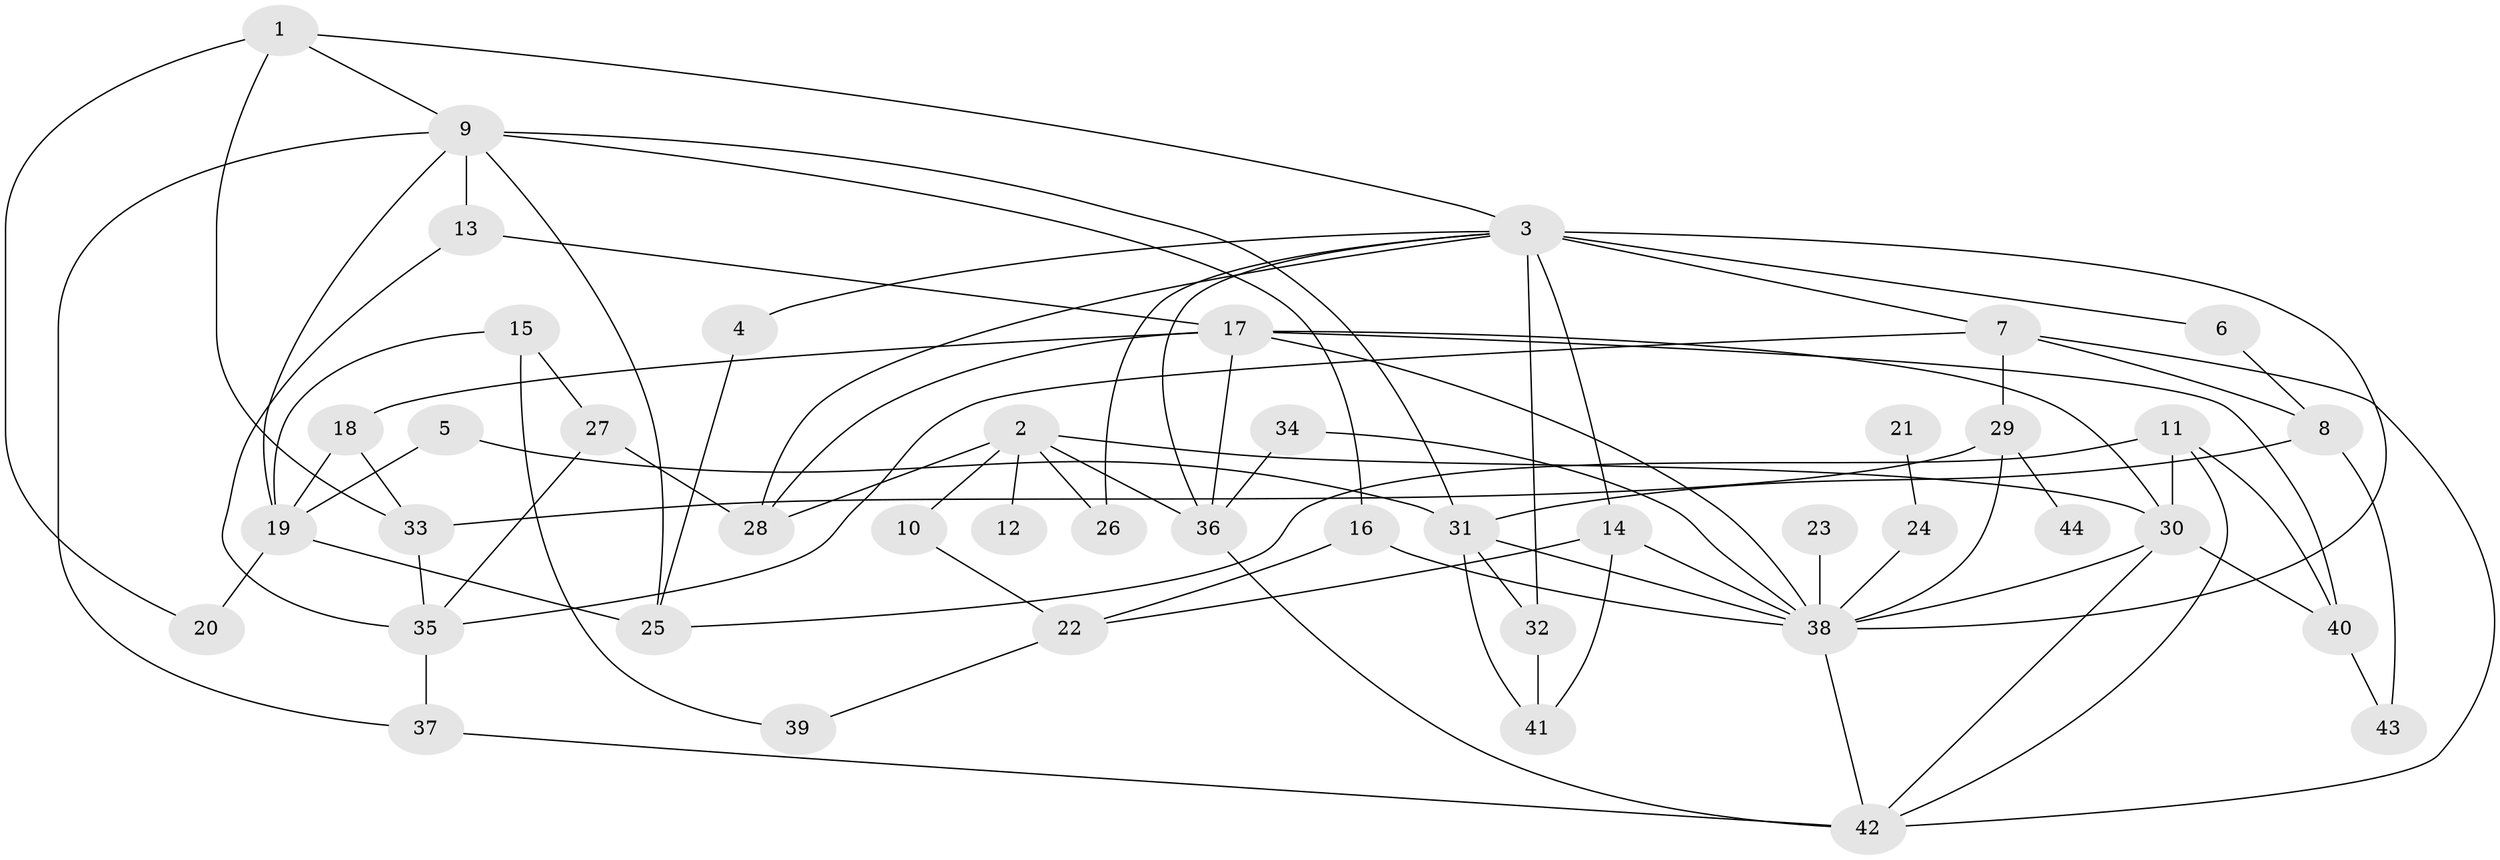 // original degree distribution, {8: 0.011363636363636364, 6: 0.056818181818181816, 3: 0.3409090909090909, 5: 0.09090909090909091, 4: 0.07954545454545454, 2: 0.3068181818181818, 1: 0.11363636363636363}
// Generated by graph-tools (version 1.1) at 2025/49/03/09/25 03:49:17]
// undirected, 44 vertices, 84 edges
graph export_dot {
graph [start="1"]
  node [color=gray90,style=filled];
  1;
  2;
  3;
  4;
  5;
  6;
  7;
  8;
  9;
  10;
  11;
  12;
  13;
  14;
  15;
  16;
  17;
  18;
  19;
  20;
  21;
  22;
  23;
  24;
  25;
  26;
  27;
  28;
  29;
  30;
  31;
  32;
  33;
  34;
  35;
  36;
  37;
  38;
  39;
  40;
  41;
  42;
  43;
  44;
  1 -- 3 [weight=1.0];
  1 -- 9 [weight=1.0];
  1 -- 20 [weight=1.0];
  1 -- 33 [weight=1.0];
  2 -- 10 [weight=1.0];
  2 -- 12 [weight=1.0];
  2 -- 26 [weight=1.0];
  2 -- 28 [weight=1.0];
  2 -- 30 [weight=1.0];
  2 -- 36 [weight=1.0];
  3 -- 4 [weight=1.0];
  3 -- 6 [weight=1.0];
  3 -- 7 [weight=1.0];
  3 -- 14 [weight=1.0];
  3 -- 26 [weight=1.0];
  3 -- 28 [weight=1.0];
  3 -- 32 [weight=1.0];
  3 -- 36 [weight=1.0];
  3 -- 38 [weight=1.0];
  4 -- 25 [weight=1.0];
  5 -- 19 [weight=1.0];
  5 -- 31 [weight=1.0];
  6 -- 8 [weight=1.0];
  7 -- 8 [weight=1.0];
  7 -- 29 [weight=1.0];
  7 -- 35 [weight=1.0];
  7 -- 42 [weight=1.0];
  8 -- 31 [weight=1.0];
  8 -- 43 [weight=1.0];
  9 -- 13 [weight=1.0];
  9 -- 16 [weight=1.0];
  9 -- 19 [weight=1.0];
  9 -- 25 [weight=1.0];
  9 -- 31 [weight=1.0];
  9 -- 37 [weight=1.0];
  10 -- 22 [weight=1.0];
  11 -- 25 [weight=1.0];
  11 -- 30 [weight=1.0];
  11 -- 40 [weight=1.0];
  11 -- 42 [weight=1.0];
  13 -- 17 [weight=1.0];
  13 -- 35 [weight=1.0];
  14 -- 22 [weight=1.0];
  14 -- 38 [weight=1.0];
  14 -- 41 [weight=1.0];
  15 -- 19 [weight=1.0];
  15 -- 27 [weight=1.0];
  15 -- 39 [weight=1.0];
  16 -- 22 [weight=1.0];
  16 -- 38 [weight=1.0];
  17 -- 18 [weight=1.0];
  17 -- 28 [weight=1.0];
  17 -- 30 [weight=1.0];
  17 -- 36 [weight=1.0];
  17 -- 38 [weight=1.0];
  17 -- 40 [weight=1.0];
  18 -- 19 [weight=1.0];
  18 -- 33 [weight=1.0];
  19 -- 20 [weight=1.0];
  19 -- 25 [weight=1.0];
  21 -- 24 [weight=1.0];
  22 -- 39 [weight=1.0];
  23 -- 38 [weight=1.0];
  24 -- 38 [weight=1.0];
  27 -- 28 [weight=1.0];
  27 -- 35 [weight=1.0];
  29 -- 33 [weight=1.0];
  29 -- 38 [weight=1.0];
  29 -- 44 [weight=1.0];
  30 -- 38 [weight=1.0];
  30 -- 40 [weight=1.0];
  30 -- 42 [weight=1.0];
  31 -- 32 [weight=1.0];
  31 -- 38 [weight=1.0];
  31 -- 41 [weight=1.0];
  32 -- 41 [weight=1.0];
  33 -- 35 [weight=1.0];
  34 -- 36 [weight=2.0];
  34 -- 38 [weight=1.0];
  35 -- 37 [weight=1.0];
  36 -- 42 [weight=1.0];
  37 -- 42 [weight=1.0];
  38 -- 42 [weight=1.0];
  40 -- 43 [weight=1.0];
}
